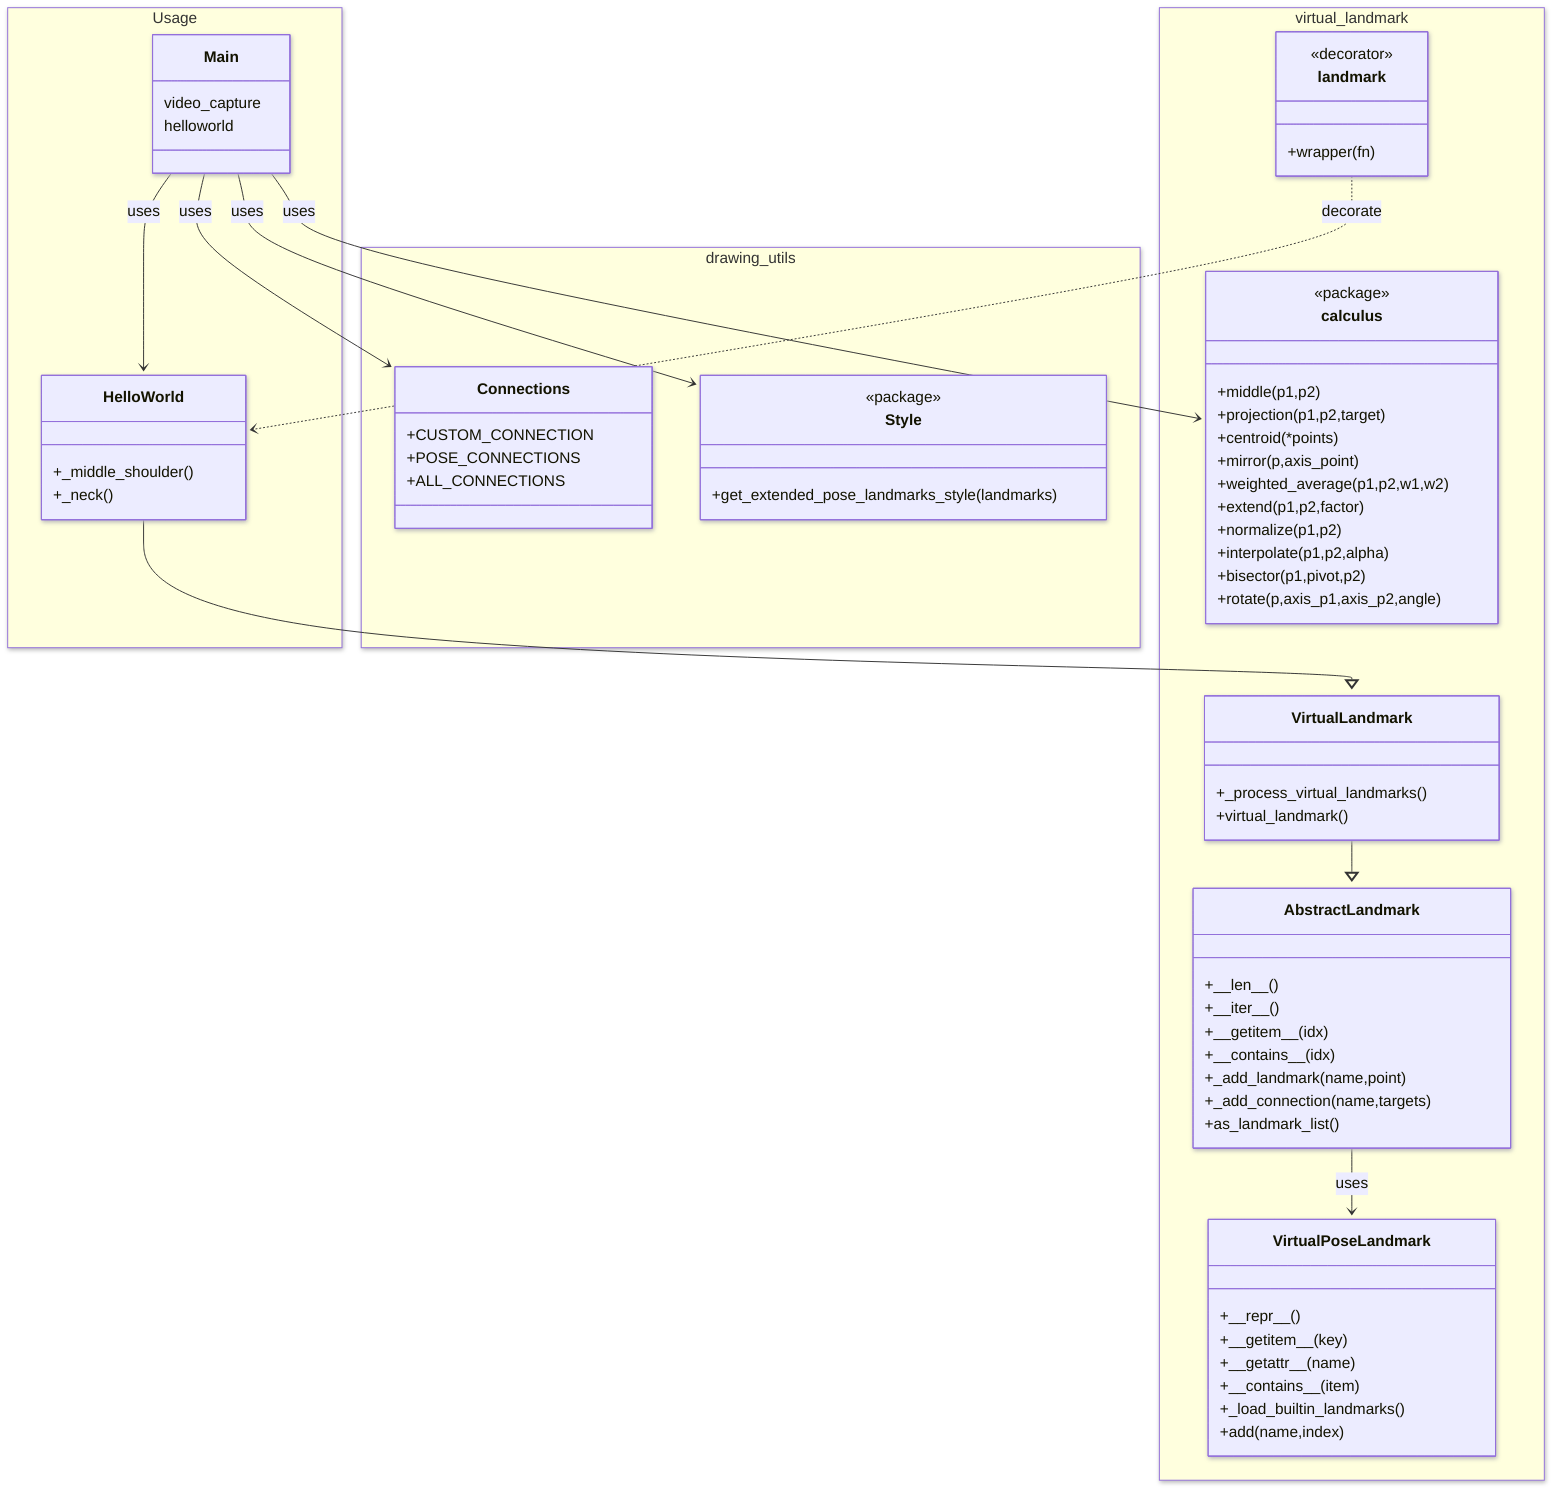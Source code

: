 ---
config:
  theme: mc
  look: neo
  layout: dagre
---
classDiagram
direction TB
	namespace Usage {
        class Main {
	        video_capture
	        helloworld
        }
        class HelloWorld {
	        +\_middle_shoulder()
	        +\_neck()
        }
	}
	namespace virtual_landmark {
        class AbstractLandmark {
	        +\_\_len\_\_()
	        +\_\_iter\_\_()
	        +\_\_getitem\_\_(idx)
	        +\_\_contains\_\_(idx)
	        +\_add\_landmark(name,point)
	        +\_add\_connection(name,targets)
	        +as_landmark_list()
        }
        class VirtualLandmark {
	        +\_process\_virtual\_landmarks()
	        +virtual_landmark()
        }
        class VirtualPoseLandmark {
	        +\_\_repr\_\_()
	        +\_\_getitem\_\_(key)
	        +\_\_getattr\_\_(name)
	        +\_\_contains\_\_(item)
	        +\_load\_builtin\_landmarks()
	        +add(name,index)
        }
        class calculus {
	        +middle(p1,p2)
	        +projection(p1,p2,target)
	        +centroid(*points)
	        +mirror(p,axis_point)
	        +weighted_average(p1,p2,w1,w2)
	        +extend(p1,p2,factor)
	        +normalize(p1,p2)
	        +interpolate(p1,p2,alpha)
	        +bisector(p1,pivot,p2)
	        +rotate(p,axis_p1,axis_p2,angle)
        }
        class landmark {
	        +wrapper(fn)
        }
	}
	namespace drawing_utils {
        class Connections {
	        +CUSTOM_CONNECTION
	        +POSE_CONNECTIONS
	        +ALL_CONNECTIONS
        }
        class Style {
	        +get_extended_pose_landmarks_style(landmarks)
        }
	}

	<<package>> calculus
	<<decorator>> landmark
	<<package>> Style

    Main --> HelloWorld : uses
    Main --> calculus : uses
    Main --> Connections : uses
    Main --> Style : uses
    landmark ..> HelloWorld : decorate
    VirtualLandmark --|> AbstractLandmark
    AbstractLandmark --> VirtualPoseLandmark : uses
    HelloWorld --|> VirtualLandmark